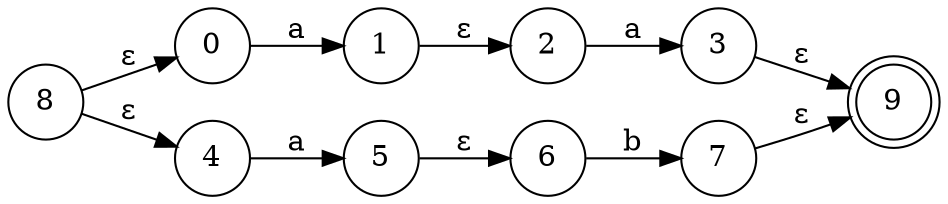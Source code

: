 digraph NFA {
  rankdir=LR;
  node [shape = doublecircle]; 9;
  node [shape = circle];
  8 -> 0 [label="ε"];
  8 -> 4 [label="ε"];
  4 -> 5 [label="a"];
  5 -> 6 [label="ε"];
  6 -> 7 [label="b"];
  7 -> 9 [label="ε"];
  0 -> 1 [label="a"];
  1 -> 2 [label="ε"];
  2 -> 3 [label="a"];
  3 -> 9 [label="ε"];
}
